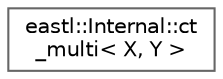 digraph "类继承关系图"
{
 // LATEX_PDF_SIZE
  bgcolor="transparent";
  edge [fontname=Helvetica,fontsize=10,labelfontname=Helvetica,labelfontsize=10];
  node [fontname=Helvetica,fontsize=10,shape=box,height=0.2,width=0.4];
  rankdir="LR";
  Node0 [id="Node000000",label="eastl::Internal::ct\l_multi\< X, Y \>",height=0.2,width=0.4,color="grey40", fillcolor="white", style="filled",URL="$structeastl_1_1_internal_1_1ct__multi.html",tooltip=" "];
}
